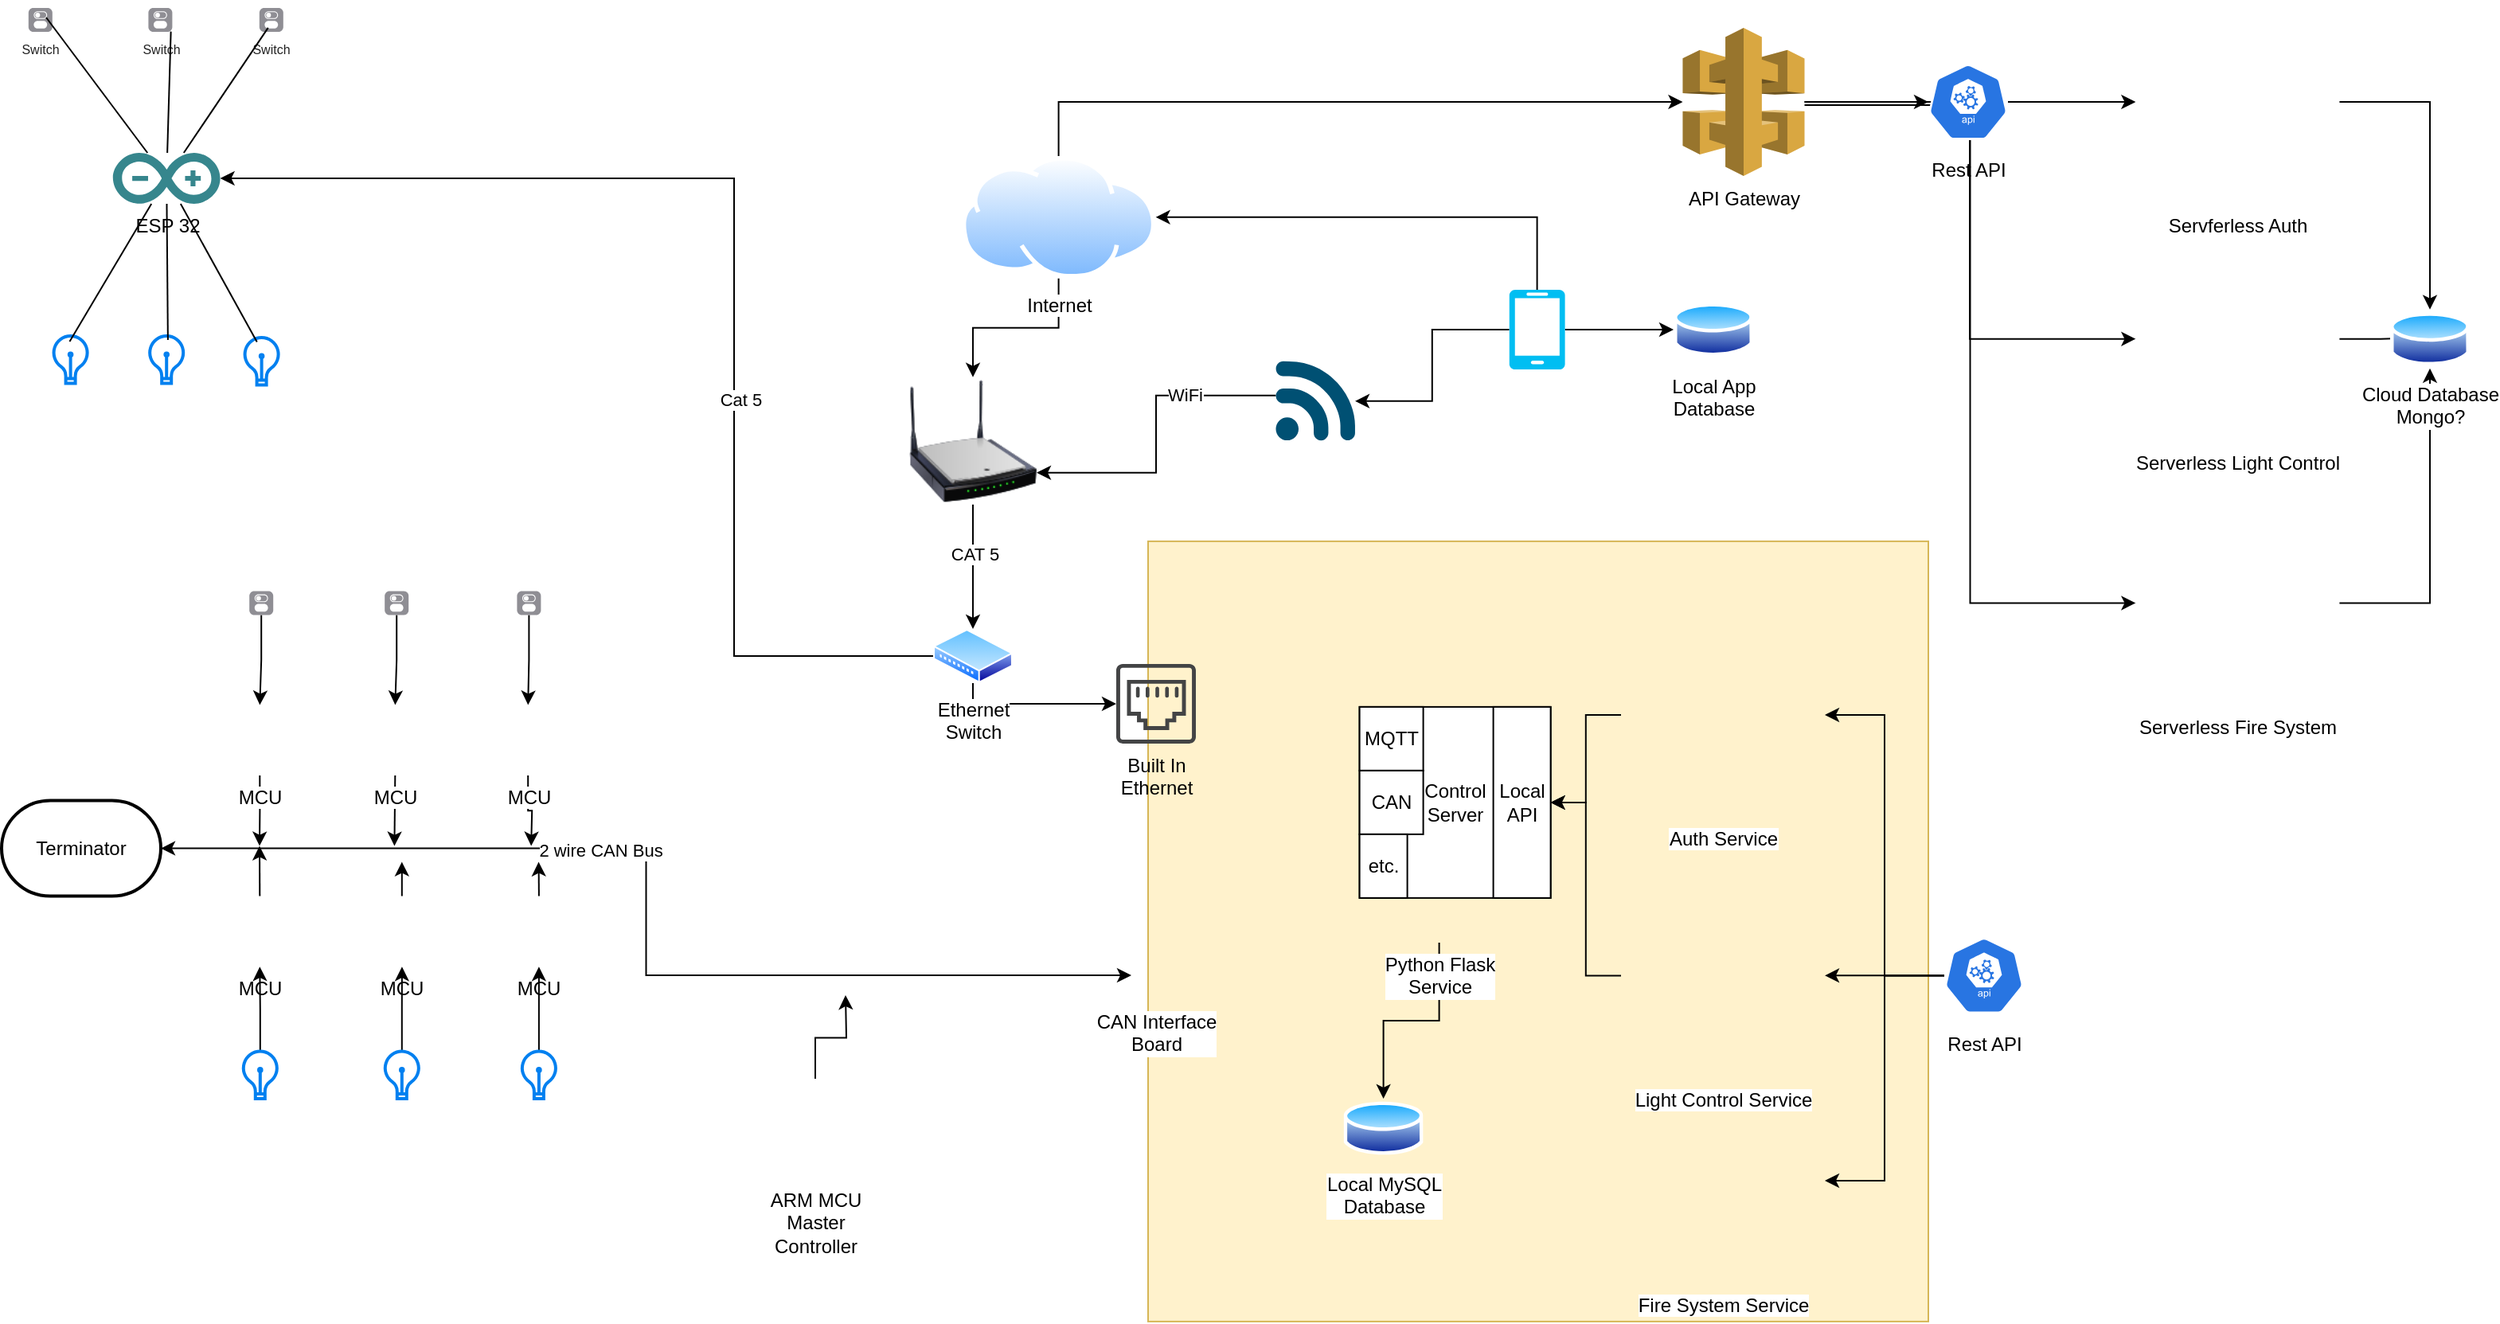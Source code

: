 <mxfile version="14.4.3" type="github">
  <diagram id="dDZ2D7s4tO_t5auYRhyF" name="Page-1">
    <mxGraphModel dx="2547" dy="751" grid="1" gridSize="10" guides="1" tooltips="1" connect="1" arrows="1" fold="1" page="1" pageScale="1" pageWidth="850" pageHeight="1100" math="0" shadow="0">
      <root>
        <mxCell id="0" />
        <mxCell id="1" parent="0" />
        <mxCell id="FkbiFfi5gfxvRpC5khOy-5" value="" style="whiteSpace=wrap;html=1;aspect=fixed;fillColor=#fff2cc;strokeColor=#d6b656;" parent="1" vertex="1">
          <mxGeometry x="-10" y="364.95" width="490" height="490" as="geometry" />
        </mxCell>
        <mxCell id="T8Z3I52FqVb8E1TeL7ku-23" style="edgeStyle=orthogonalEdgeStyle;rounded=0;orthogonalLoop=1;jettySize=auto;html=1;entryX=1;entryY=0.5;entryDx=0;entryDy=0;" edge="1" parent="1" source="FkbiFfi5gfxvRpC5khOy-1" target="P5HOUL5aMeGehKw4Mg6M-7">
          <mxGeometry relative="1" as="geometry" />
        </mxCell>
        <mxCell id="FkbiFfi5gfxvRpC5khOy-1" value="Light Control Service" style="shape=image;html=1;verticalAlign=top;verticalLabelPosition=bottom;labelBackgroundColor=#ffffff;imageAspect=0;aspect=fixed;image=https://cdn2.iconfinder.com/data/icons/amazon-aws-stencils/100/SDKs_copy_nodeJS-128.png;fillColor=#fff2cc;strokeColor=#d6b656;" parent="1" vertex="1">
          <mxGeometry x="287" y="573.65" width="128" height="128" as="geometry" />
        </mxCell>
        <mxCell id="T8Z3I52FqVb8E1TeL7ku-22" style="edgeStyle=orthogonalEdgeStyle;rounded=0;orthogonalLoop=1;jettySize=auto;html=1;entryX=1;entryY=0.5;entryDx=0;entryDy=0;" edge="1" parent="1" source="FkbiFfi5gfxvRpC5khOy-2" target="P5HOUL5aMeGehKw4Mg6M-7">
          <mxGeometry relative="1" as="geometry" />
        </mxCell>
        <mxCell id="FkbiFfi5gfxvRpC5khOy-2" value="Auth Service" style="shape=image;html=1;verticalAlign=top;verticalLabelPosition=bottom;labelBackgroundColor=#ffffff;imageAspect=0;aspect=fixed;image=https://cdn2.iconfinder.com/data/icons/amazon-aws-stencils/100/SDKs_copy_nodeJS-128.png;fillColor=#fff2cc;strokeColor=#d6b656;" parent="1" vertex="1">
          <mxGeometry x="287" y="409.95" width="128" height="128" as="geometry" />
        </mxCell>
        <mxCell id="T8Z3I52FqVb8E1TeL7ku-115" style="edgeStyle=orthogonalEdgeStyle;rounded=0;orthogonalLoop=1;jettySize=auto;html=1;entryX=0.5;entryY=0;entryDx=0;entryDy=0;" edge="1" parent="1" source="FkbiFfi5gfxvRpC5khOy-3" target="T8Z3I52FqVb8E1TeL7ku-25">
          <mxGeometry relative="1" as="geometry" />
        </mxCell>
        <mxCell id="FkbiFfi5gfxvRpC5khOy-3" value="&lt;div&gt;Python Flask&lt;/div&gt;&lt;div&gt;Service&lt;br&gt;&lt;/div&gt;" style="shape=image;html=1;verticalAlign=top;verticalLabelPosition=bottom;labelBackgroundColor=#ffffff;imageAspect=0;aspect=fixed;image=https://cdn4.iconfinder.com/data/icons/essential-app-1/16/science-flask-chemistry-experiment-lab-128.png;fillColor=#fff2cc;strokeColor=#d6b656;" parent="1" vertex="1">
          <mxGeometry x="132.8" y="536.95" width="80" height="80" as="geometry" />
        </mxCell>
        <mxCell id="FkbiFfi5gfxvRpC5khOy-4" value="" style="shape=image;html=1;verticalAlign=top;verticalLabelPosition=bottom;labelBackgroundColor=#ffffff;imageAspect=0;aspect=fixed;image=https://cdn3.iconfinder.com/data/icons/logos-and-brands-adobe/512/272_Raspberry_Pi-128.png;fillColor=#fff2cc;strokeColor=#d6b656;" parent="1" vertex="1">
          <mxGeometry x="30" y="371.95" width="90" height="90" as="geometry" />
        </mxCell>
        <mxCell id="FkbiFfi5gfxvRpC5khOy-9" value="Fire System Service" style="shape=image;html=1;verticalAlign=top;verticalLabelPosition=bottom;labelBackgroundColor=#ffffff;imageAspect=0;aspect=fixed;image=https://cdn2.iconfinder.com/data/icons/amazon-aws-stencils/100/SDKs_copy_nodeJS-128.png;fillColor=#fff2cc;strokeColor=#d6b656;" parent="1" vertex="1">
          <mxGeometry x="287" y="702.5" width="128" height="128" as="geometry" />
        </mxCell>
        <mxCell id="P5HOUL5aMeGehKw4Mg6M-1" value="&lt;div&gt;Control&lt;/div&gt;&lt;div&gt;Server&lt;br&gt;&lt;/div&gt;" style="whiteSpace=wrap;html=1;aspect=fixed;" parent="1" vertex="1">
          <mxGeometry x="122.8" y="468.95" width="120" height="120" as="geometry" />
        </mxCell>
        <mxCell id="P5HOUL5aMeGehKw4Mg6M-3" value="MQTT" style="rounded=0;whiteSpace=wrap;html=1;" parent="1" vertex="1">
          <mxGeometry x="122.8" y="468.95" width="40" height="40" as="geometry" />
        </mxCell>
        <mxCell id="P5HOUL5aMeGehKw4Mg6M-4" value="CAN" style="rounded=0;whiteSpace=wrap;html=1;" parent="1" vertex="1">
          <mxGeometry x="122.8" y="508.95" width="40" height="40" as="geometry" />
        </mxCell>
        <mxCell id="P5HOUL5aMeGehKw4Mg6M-5" value="etc." style="rounded=0;whiteSpace=wrap;html=1;" parent="1" vertex="1">
          <mxGeometry x="122.8" y="548.95" width="30" height="40" as="geometry" />
        </mxCell>
        <mxCell id="P5HOUL5aMeGehKw4Mg6M-7" value="&lt;div&gt;Local&lt;/div&gt;&lt;div&gt;API&lt;/div&gt;" style="rounded=0;whiteSpace=wrap;html=1;" parent="1" vertex="1">
          <mxGeometry x="206.8" y="468.95" width="36" height="120" as="geometry" />
        </mxCell>
        <mxCell id="P5HOUL5aMeGehKw4Mg6M-8" value="&lt;div&gt;Built In &lt;br&gt;&lt;/div&gt;&lt;div&gt;Ethernet&lt;br&gt;&lt;/div&gt;" style="pointerEvents=1;shadow=0;dashed=0;html=1;strokeColor=none;fillColor=#434445;aspect=fixed;labelPosition=center;verticalLabelPosition=bottom;verticalAlign=top;align=center;outlineConnect=0;shape=mxgraph.vvd.ethernet_port;" parent="1" vertex="1">
          <mxGeometry x="-30.0" y="441.95" width="50" height="50" as="geometry" />
        </mxCell>
        <mxCell id="P5HOUL5aMeGehKw4Mg6M-21" style="edgeStyle=orthogonalEdgeStyle;rounded=0;orthogonalLoop=1;jettySize=auto;html=1;startArrow=classic;startFill=1;entryX=1;entryY=0.5;entryDx=0;entryDy=0;entryPerimeter=0;" parent="1" source="P5HOUL5aMeGehKw4Mg6M-9" edge="1" target="T8Z3I52FqVb8E1TeL7ku-37">
          <mxGeometry relative="1" as="geometry">
            <mxPoint x="-410" y="801" as="targetPoint" />
          </mxGeometry>
        </mxCell>
        <mxCell id="P5HOUL5aMeGehKw4Mg6M-33" value="2 wire CAN Bus" style="edgeLabel;html=1;align=center;verticalAlign=middle;resizable=0;points=[];" parent="P5HOUL5aMeGehKw4Mg6M-21" vertex="1" connectable="0">
          <mxGeometry x="0.217" y="1" relative="1" as="geometry">
            <mxPoint x="6" as="offset" />
          </mxGeometry>
        </mxCell>
        <mxCell id="P5HOUL5aMeGehKw4Mg6M-9" value="&lt;div&gt;CAN Interface&lt;/div&gt;&lt;div&gt;Board&lt;br&gt;&lt;/div&gt;" style="shape=image;html=1;verticalAlign=top;verticalLabelPosition=bottom;labelBackgroundColor=#ffffff;imageAspect=0;aspect=fixed;image=https://cdn4.iconfinder.com/data/icons/johaupt_free_icons_01/com_plug01.png" parent="1" vertex="1">
          <mxGeometry x="-20.5" y="621.95" width="31" height="31" as="geometry" />
        </mxCell>
        <mxCell id="P5HOUL5aMeGehKw4Mg6M-13" style="edgeStyle=orthogonalEdgeStyle;rounded=0;orthogonalLoop=1;jettySize=auto;html=1;" parent="1" source="P5HOUL5aMeGehKw4Mg6M-10" target="P5HOUL5aMeGehKw4Mg6M-12" edge="1">
          <mxGeometry relative="1" as="geometry">
            <Array as="points">
              <mxPoint x="-270" y="437" />
              <mxPoint x="-270" y="137" />
            </Array>
          </mxGeometry>
        </mxCell>
        <mxCell id="P5HOUL5aMeGehKw4Mg6M-29" value="Cat 5" style="edgeLabel;html=1;align=center;verticalAlign=middle;resizable=0;points=[];" parent="P5HOUL5aMeGehKw4Mg6M-13" vertex="1" connectable="0">
          <mxGeometry x="-0.235" y="-4" relative="1" as="geometry">
            <mxPoint as="offset" />
          </mxGeometry>
        </mxCell>
        <mxCell id="T8Z3I52FqVb8E1TeL7ku-109" style="edgeStyle=orthogonalEdgeStyle;rounded=0;orthogonalLoop=1;jettySize=auto;html=1;" edge="1" parent="1" source="P5HOUL5aMeGehKw4Mg6M-10" target="P5HOUL5aMeGehKw4Mg6M-8">
          <mxGeometry relative="1" as="geometry">
            <Array as="points">
              <mxPoint x="-120" y="467" />
              <mxPoint x="-5" y="467" />
            </Array>
          </mxGeometry>
        </mxCell>
        <mxCell id="P5HOUL5aMeGehKw4Mg6M-10" value="&lt;div&gt;Ethernet&lt;/div&gt;&lt;div&gt;Switch&lt;br&gt;&lt;/div&gt;" style="aspect=fixed;perimeter=ellipsePerimeter;html=1;align=center;shadow=0;dashed=0;spacingTop=3;image;image=img/lib/active_directory/wiring_hub.svg;" parent="1" vertex="1">
          <mxGeometry x="-145" y="420" width="50" height="34" as="geometry" />
        </mxCell>
        <mxCell id="P5HOUL5aMeGehKw4Mg6M-12" value="ESP 32" style="dashed=0;outlineConnect=0;html=1;align=center;labelPosition=center;verticalLabelPosition=bottom;verticalAlign=top;shape=mxgraph.weblogos.arduino;fillColor=#36868D;strokeColor=none" parent="1" vertex="1">
          <mxGeometry x="-660.1" y="121" width="67.4" height="32" as="geometry" />
        </mxCell>
        <mxCell id="P5HOUL5aMeGehKw4Mg6M-14" value="" style="html=1;verticalLabelPosition=bottom;align=center;labelBackgroundColor=#ffffff;verticalAlign=top;strokeWidth=2;strokeColor=#0080F0;shadow=0;dashed=0;shape=mxgraph.ios7.icons.lightbulb;" parent="1" vertex="1">
          <mxGeometry x="-698.1" y="236" width="22.8" height="29.7" as="geometry" />
        </mxCell>
        <mxCell id="P5HOUL5aMeGehKw4Mg6M-15" value="" style="html=1;verticalLabelPosition=bottom;align=center;labelBackgroundColor=#ffffff;verticalAlign=top;strokeWidth=2;strokeColor=#0080F0;shadow=0;dashed=0;shape=mxgraph.ios7.icons.lightbulb;" parent="1" vertex="1">
          <mxGeometry x="-637.8" y="236" width="22.8" height="29.7" as="geometry" />
        </mxCell>
        <mxCell id="P5HOUL5aMeGehKw4Mg6M-16" value="" style="html=1;verticalLabelPosition=bottom;align=center;labelBackgroundColor=#ffffff;verticalAlign=top;strokeWidth=2;strokeColor=#0080F0;shadow=0;dashed=0;shape=mxgraph.ios7.icons.lightbulb;" parent="1" vertex="1">
          <mxGeometry x="-578.1" y="237" width="22.8" height="29.7" as="geometry" />
        </mxCell>
        <mxCell id="T8Z3I52FqVb8E1TeL7ku-5" style="edgeStyle=orthogonalEdgeStyle;rounded=0;orthogonalLoop=1;jettySize=auto;html=1;entryX=0.5;entryY=0;entryDx=0;entryDy=0;" edge="1" parent="1" source="T8Z3I52FqVb8E1TeL7ku-4" target="P5HOUL5aMeGehKw4Mg6M-10">
          <mxGeometry relative="1" as="geometry" />
        </mxCell>
        <mxCell id="T8Z3I52FqVb8E1TeL7ku-6" value="CAT 5" style="edgeLabel;html=1;align=center;verticalAlign=middle;resizable=0;points=[];" vertex="1" connectable="0" parent="T8Z3I52FqVb8E1TeL7ku-5">
          <mxGeometry x="-0.206" y="1" relative="1" as="geometry">
            <mxPoint as="offset" />
          </mxGeometry>
        </mxCell>
        <mxCell id="T8Z3I52FqVb8E1TeL7ku-4" value="" style="image;html=1;image=img/lib/clip_art/networking/Wireless_Router_N_128x128.png" vertex="1" parent="1">
          <mxGeometry x="-160" y="261.86" width="80" height="80" as="geometry" />
        </mxCell>
        <mxCell id="T8Z3I52FqVb8E1TeL7ku-29" style="edgeStyle=orthogonalEdgeStyle;rounded=0;orthogonalLoop=1;jettySize=auto;html=1;entryX=1;entryY=0.5;entryDx=0;entryDy=0;exitX=0.5;exitY=0;exitDx=0;exitDy=0;exitPerimeter=0;" edge="1" parent="1" source="T8Z3I52FqVb8E1TeL7ku-7" target="T8Z3I52FqVb8E1TeL7ku-8">
          <mxGeometry relative="1" as="geometry" />
        </mxCell>
        <mxCell id="T8Z3I52FqVb8E1TeL7ku-33" style="edgeStyle=orthogonalEdgeStyle;rounded=0;orthogonalLoop=1;jettySize=auto;html=1;exitX=0.5;exitY=0;exitDx=0;exitDy=0;" edge="1" parent="1" source="T8Z3I52FqVb8E1TeL7ku-8" target="T8Z3I52FqVb8E1TeL7ku-15">
          <mxGeometry relative="1" as="geometry" />
        </mxCell>
        <mxCell id="T8Z3I52FqVb8E1TeL7ku-106" style="edgeStyle=orthogonalEdgeStyle;rounded=0;orthogonalLoop=1;jettySize=auto;html=1;exitX=1;exitY=0.5;exitDx=0;exitDy=0;exitPerimeter=0;entryX=0;entryY=0.5;entryDx=0;entryDy=0;" edge="1" parent="1" source="T8Z3I52FqVb8E1TeL7ku-7" target="T8Z3I52FqVb8E1TeL7ku-35">
          <mxGeometry relative="1" as="geometry" />
        </mxCell>
        <mxCell id="T8Z3I52FqVb8E1TeL7ku-107" style="edgeStyle=orthogonalEdgeStyle;rounded=0;orthogonalLoop=1;jettySize=auto;html=1;exitX=0;exitY=0.5;exitDx=0;exitDy=0;exitPerimeter=0;" edge="1" parent="1" source="T8Z3I52FqVb8E1TeL7ku-7" target="T8Z3I52FqVb8E1TeL7ku-80">
          <mxGeometry relative="1" as="geometry" />
        </mxCell>
        <mxCell id="T8Z3I52FqVb8E1TeL7ku-7" value="" style="verticalLabelPosition=bottom;html=1;verticalAlign=top;align=center;strokeColor=none;fillColor=#00BEF2;shape=mxgraph.azure.mobile;pointerEvents=1;" vertex="1" parent="1">
          <mxGeometry x="216.8" y="207" width="35" height="50" as="geometry" />
        </mxCell>
        <mxCell id="T8Z3I52FqVb8E1TeL7ku-9" style="edgeStyle=orthogonalEdgeStyle;rounded=0;orthogonalLoop=1;jettySize=auto;html=1;entryX=0.5;entryY=0;entryDx=0;entryDy=0;" edge="1" parent="1" source="T8Z3I52FqVb8E1TeL7ku-8" target="T8Z3I52FqVb8E1TeL7ku-4">
          <mxGeometry relative="1" as="geometry" />
        </mxCell>
        <mxCell id="T8Z3I52FqVb8E1TeL7ku-8" value="Internet" style="aspect=fixed;perimeter=ellipsePerimeter;html=1;align=center;shadow=0;dashed=0;spacingTop=3;image;image=img/lib/active_directory/internet_cloud.svg;" vertex="1" parent="1">
          <mxGeometry x="-127.2" y="123" width="122" height="76.86" as="geometry" />
        </mxCell>
        <mxCell id="T8Z3I52FqVb8E1TeL7ku-102" style="edgeStyle=orthogonalEdgeStyle;rounded=0;orthogonalLoop=1;jettySize=auto;html=1;entryX=0;entryY=0.5;entryDx=0;entryDy=0;" edge="1" parent="1" source="T8Z3I52FqVb8E1TeL7ku-15" target="T8Z3I52FqVb8E1TeL7ku-18">
          <mxGeometry relative="1" as="geometry" />
        </mxCell>
        <mxCell id="T8Z3I52FqVb8E1TeL7ku-103" style="edgeStyle=orthogonalEdgeStyle;rounded=0;orthogonalLoop=1;jettySize=auto;html=1;entryX=0;entryY=0.5;entryDx=0;entryDy=0;" edge="1" parent="1" source="T8Z3I52FqVb8E1TeL7ku-15" target="T8Z3I52FqVb8E1TeL7ku-17">
          <mxGeometry relative="1" as="geometry">
            <Array as="points">
              <mxPoint x="506" y="91" />
              <mxPoint x="506" y="238" />
            </Array>
          </mxGeometry>
        </mxCell>
        <mxCell id="T8Z3I52FqVb8E1TeL7ku-104" style="edgeStyle=orthogonalEdgeStyle;rounded=0;orthogonalLoop=1;jettySize=auto;html=1;entryX=0;entryY=0.5;entryDx=0;entryDy=0;" edge="1" parent="1" source="T8Z3I52FqVb8E1TeL7ku-116" target="T8Z3I52FqVb8E1TeL7ku-16">
          <mxGeometry relative="1" as="geometry" />
        </mxCell>
        <mxCell id="T8Z3I52FqVb8E1TeL7ku-15" value="API Gateway" style="outlineConnect=0;dashed=0;verticalLabelPosition=bottom;verticalAlign=top;align=center;html=1;shape=mxgraph.aws3.api_gateway;fillColor=#D9A741;gradientColor=none;" vertex="1" parent="1">
          <mxGeometry x="325.75" y="42.5" width="76.5" height="93" as="geometry" />
        </mxCell>
        <mxCell id="T8Z3I52FqVb8E1TeL7ku-112" style="edgeStyle=orthogonalEdgeStyle;rounded=0;orthogonalLoop=1;jettySize=auto;html=1;exitX=1;exitY=0.5;exitDx=0;exitDy=0;entryX=0.5;entryY=0;entryDx=0;entryDy=0;" edge="1" parent="1" source="T8Z3I52FqVb8E1TeL7ku-16" target="T8Z3I52FqVb8E1TeL7ku-34">
          <mxGeometry relative="1" as="geometry" />
        </mxCell>
        <mxCell id="T8Z3I52FqVb8E1TeL7ku-16" value="Servferless Auth" style="shape=image;html=1;verticalAlign=top;verticalLabelPosition=bottom;labelBackgroundColor=#ffffff;imageAspect=0;aspect=fixed;image=https://cdn2.iconfinder.com/data/icons/amazon-aws-stencils/100/SDKs_copy_nodeJS-128.png;fillColor=#fff2cc;strokeColor=#d6b656;" vertex="1" parent="1">
          <mxGeometry x="610.2" y="25" width="128" height="128" as="geometry" />
        </mxCell>
        <mxCell id="T8Z3I52FqVb8E1TeL7ku-114" style="edgeStyle=orthogonalEdgeStyle;rounded=0;orthogonalLoop=1;jettySize=auto;html=1;exitX=1;exitY=0.5;exitDx=0;exitDy=0;" edge="1" parent="1" source="T8Z3I52FqVb8E1TeL7ku-17">
          <mxGeometry relative="1" as="geometry">
            <mxPoint x="790" y="237" as="targetPoint" />
          </mxGeometry>
        </mxCell>
        <mxCell id="T8Z3I52FqVb8E1TeL7ku-17" value="Serverless Light Control" style="shape=image;html=1;verticalAlign=top;verticalLabelPosition=bottom;labelBackgroundColor=#ffffff;imageAspect=0;aspect=fixed;image=https://cdn2.iconfinder.com/data/icons/amazon-aws-stencils/100/SDKs_copy_nodeJS-128.png;fillColor=#fff2cc;strokeColor=#d6b656;" vertex="1" parent="1">
          <mxGeometry x="610.2" y="173.86" width="128" height="128" as="geometry" />
        </mxCell>
        <mxCell id="T8Z3I52FqVb8E1TeL7ku-113" style="edgeStyle=orthogonalEdgeStyle;rounded=0;orthogonalLoop=1;jettySize=auto;html=1;exitX=1;exitY=0.5;exitDx=0;exitDy=0;entryX=0.5;entryY=1;entryDx=0;entryDy=0;" edge="1" parent="1" source="T8Z3I52FqVb8E1TeL7ku-18" target="T8Z3I52FqVb8E1TeL7ku-34">
          <mxGeometry relative="1" as="geometry" />
        </mxCell>
        <mxCell id="T8Z3I52FqVb8E1TeL7ku-18" value="Serverless Fire System" style="shape=image;html=1;verticalAlign=top;verticalLabelPosition=bottom;labelBackgroundColor=#ffffff;imageAspect=0;aspect=fixed;image=https://cdn2.iconfinder.com/data/icons/amazon-aws-stencils/100/SDKs_copy_nodeJS-128.png;fillColor=#fff2cc;strokeColor=#d6b656;" vertex="1" parent="1">
          <mxGeometry x="610.2" y="339.7" width="128" height="128" as="geometry" />
        </mxCell>
        <mxCell id="T8Z3I52FqVb8E1TeL7ku-25" value="&lt;div&gt;Local MySQL&lt;/div&gt;&lt;div&gt;Database&lt;br&gt;&lt;/div&gt;" style="aspect=fixed;perimeter=ellipsePerimeter;html=1;align=center;shadow=0;dashed=0;spacingTop=3;image;image=img/lib/active_directory/database.svg;" vertex="1" parent="1">
          <mxGeometry x="112.8" y="715.0" width="50" height="37" as="geometry" />
        </mxCell>
        <mxCell id="T8Z3I52FqVb8E1TeL7ku-89" style="edgeStyle=orthogonalEdgeStyle;rounded=0;orthogonalLoop=1;jettySize=auto;html=1;" edge="1" parent="1" source="T8Z3I52FqVb8E1TeL7ku-27" target="FkbiFfi5gfxvRpC5khOy-1">
          <mxGeometry relative="1" as="geometry" />
        </mxCell>
        <mxCell id="T8Z3I52FqVb8E1TeL7ku-91" style="edgeStyle=orthogonalEdgeStyle;rounded=0;orthogonalLoop=1;jettySize=auto;html=1;entryX=1;entryY=0.5;entryDx=0;entryDy=0;" edge="1" parent="1" source="T8Z3I52FqVb8E1TeL7ku-27" target="FkbiFfi5gfxvRpC5khOy-9">
          <mxGeometry relative="1" as="geometry" />
        </mxCell>
        <mxCell id="T8Z3I52FqVb8E1TeL7ku-92" style="edgeStyle=orthogonalEdgeStyle;rounded=0;orthogonalLoop=1;jettySize=auto;html=1;entryX=1;entryY=0.5;entryDx=0;entryDy=0;" edge="1" parent="1" source="T8Z3I52FqVb8E1TeL7ku-27" target="FkbiFfi5gfxvRpC5khOy-2">
          <mxGeometry relative="1" as="geometry" />
        </mxCell>
        <mxCell id="T8Z3I52FqVb8E1TeL7ku-27" value="&lt;div&gt;&lt;br&gt;&lt;/div&gt;&lt;div&gt;&lt;br&gt;&lt;/div&gt;&lt;div&gt;&lt;br&gt;&lt;/div&gt;&lt;div&gt;&lt;br&gt;&lt;/div&gt;&lt;div&gt;&lt;br&gt;&lt;/div&gt;&lt;div&gt;&lt;br&gt;&lt;/div&gt;&lt;div&gt;Rest API&lt;br&gt;&lt;/div&gt;" style="html=1;dashed=0;whitespace=wrap;fillColor=#2875E2;strokeColor=#ffffff;points=[[0.005,0.63,0],[0.1,0.2,0],[0.9,0.2,0],[0.5,0,0],[0.995,0.63,0],[0.72,0.99,0],[0.5,1,0],[0.28,0.99,0]];shape=mxgraph.kubernetes.icon;prIcon=api" vertex="1" parent="1">
          <mxGeometry x="490.0" y="613.65" width="50" height="48" as="geometry" />
        </mxCell>
        <mxCell id="T8Z3I52FqVb8E1TeL7ku-34" value="&lt;div&gt;Cloud Database&lt;/div&gt;&lt;div&gt;Mongo?&lt;br&gt;&lt;/div&gt;" style="aspect=fixed;perimeter=ellipsePerimeter;html=1;align=center;shadow=0;dashed=0;spacingTop=3;image;image=img/lib/active_directory/database.svg;" vertex="1" parent="1">
          <mxGeometry x="770" y="219.36" width="50" height="37" as="geometry" />
        </mxCell>
        <mxCell id="T8Z3I52FqVb8E1TeL7ku-35" value="&lt;div&gt;Local App&lt;/div&gt;&lt;div&gt;Database&lt;br&gt;&lt;/div&gt;" style="aspect=fixed;perimeter=ellipsePerimeter;html=1;align=center;shadow=0;dashed=0;spacingTop=3;image;image=img/lib/active_directory/database.svg;" vertex="1" parent="1">
          <mxGeometry x="320" y="213.5" width="50" height="37" as="geometry" />
        </mxCell>
        <mxCell id="T8Z3I52FqVb8E1TeL7ku-37" value="Terminator" style="strokeWidth=2;html=1;shape=mxgraph.flowchart.terminator;whiteSpace=wrap;" vertex="1" parent="1">
          <mxGeometry x="-730" y="527.8" width="100" height="60" as="geometry" />
        </mxCell>
        <mxCell id="T8Z3I52FqVb8E1TeL7ku-39" value="Switch" style="html=1;strokeWidth=1;shadow=0;dashed=0;shape=mxgraph.ios7.misc.switch;fillColor=#8F8E94;strokeColor=none;buttonText=;strokeColor2=#222222;fontColor=#222222;fontSize=8;verticalLabelPosition=bottom;verticalAlign=top;align=center;" vertex="1" parent="1">
          <mxGeometry x="-713.1" y="30" width="15" height="15" as="geometry" />
        </mxCell>
        <mxCell id="T8Z3I52FqVb8E1TeL7ku-40" value="Switch" style="html=1;strokeWidth=1;shadow=0;dashed=0;shape=mxgraph.ios7.misc.switch;fillColor=#8F8E94;strokeColor=none;buttonText=;strokeColor2=#222222;fontColor=#222222;fontSize=8;verticalLabelPosition=bottom;verticalAlign=top;align=center;" vertex="1" parent="1">
          <mxGeometry x="-637.8" y="30" width="15" height="15" as="geometry" />
        </mxCell>
        <mxCell id="T8Z3I52FqVb8E1TeL7ku-41" value="Switch" style="html=1;strokeWidth=1;shadow=0;dashed=0;shape=mxgraph.ios7.misc.switch;fillColor=#8F8E94;strokeColor=none;buttonText=;strokeColor2=#222222;fontColor=#222222;fontSize=8;verticalLabelPosition=bottom;verticalAlign=top;align=center;" vertex="1" parent="1">
          <mxGeometry x="-568.1" y="30" width="15" height="15" as="geometry" />
        </mxCell>
        <mxCell id="T8Z3I52FqVb8E1TeL7ku-44" value="" style="endArrow=none;html=1;exitX=0.475;exitY=0.119;exitDx=0;exitDy=0;exitPerimeter=0;" edge="1" parent="1" source="P5HOUL5aMeGehKw4Mg6M-14" target="P5HOUL5aMeGehKw4Mg6M-12">
          <mxGeometry width="50" height="50" relative="1" as="geometry">
            <mxPoint x="-448.1" y="338" as="sourcePoint" />
            <mxPoint x="-398.1" y="288" as="targetPoint" />
          </mxGeometry>
        </mxCell>
        <mxCell id="T8Z3I52FqVb8E1TeL7ku-45" value="" style="endArrow=none;html=1;exitX=0.537;exitY=0.085;exitDx=0;exitDy=0;exitPerimeter=0;" edge="1" parent="1" source="P5HOUL5aMeGehKw4Mg6M-15" target="P5HOUL5aMeGehKw4Mg6M-12">
          <mxGeometry width="50" height="50" relative="1" as="geometry">
            <mxPoint x="-638.1" y="268" as="sourcePoint" />
            <mxPoint x="-398.1" y="288" as="targetPoint" />
          </mxGeometry>
        </mxCell>
        <mxCell id="T8Z3I52FqVb8E1TeL7ku-46" value="" style="endArrow=none;html=1;exitX=0.372;exitY=0.093;exitDx=0;exitDy=0;exitPerimeter=0;" edge="1" parent="1" source="P5HOUL5aMeGehKw4Mg6M-16" target="P5HOUL5aMeGehKw4Mg6M-12">
          <mxGeometry width="50" height="50" relative="1" as="geometry">
            <mxPoint x="-448.1" y="338" as="sourcePoint" />
            <mxPoint x="-398.1" y="288" as="targetPoint" />
          </mxGeometry>
        </mxCell>
        <mxCell id="T8Z3I52FqVb8E1TeL7ku-47" value="" style="endArrow=none;html=1;entryX=0.365;entryY=0.831;entryDx=0;entryDy=0;entryPerimeter=0;" edge="1" parent="1" source="P5HOUL5aMeGehKw4Mg6M-12" target="T8Z3I52FqVb8E1TeL7ku-41">
          <mxGeometry width="50" height="50" relative="1" as="geometry">
            <mxPoint x="-448.1" y="338" as="sourcePoint" />
            <mxPoint x="-398.1" y="288" as="targetPoint" />
          </mxGeometry>
        </mxCell>
        <mxCell id="T8Z3I52FqVb8E1TeL7ku-48" value="" style="endArrow=none;html=1;entryX=0.941;entryY=0.988;entryDx=0;entryDy=0;entryPerimeter=0;" edge="1" parent="1" source="P5HOUL5aMeGehKw4Mg6M-12" target="T8Z3I52FqVb8E1TeL7ku-40">
          <mxGeometry width="50" height="50" relative="1" as="geometry">
            <mxPoint x="-448.1" y="338" as="sourcePoint" />
            <mxPoint x="-398.1" y="288" as="targetPoint" />
          </mxGeometry>
        </mxCell>
        <mxCell id="T8Z3I52FqVb8E1TeL7ku-49" value="" style="endArrow=none;html=1;entryX=0.741;entryY=0.4;entryDx=0;entryDy=0;entryPerimeter=0;" edge="1" parent="1" source="P5HOUL5aMeGehKw4Mg6M-12" target="T8Z3I52FqVb8E1TeL7ku-39">
          <mxGeometry width="50" height="50" relative="1" as="geometry">
            <mxPoint x="-638.1" y="108" as="sourcePoint" />
            <mxPoint x="-398.1" y="288" as="targetPoint" />
          </mxGeometry>
        </mxCell>
        <mxCell id="T8Z3I52FqVb8E1TeL7ku-70" style="edgeStyle=orthogonalEdgeStyle;rounded=0;orthogonalLoop=1;jettySize=auto;html=1;exitX=0.5;exitY=0;exitDx=0;exitDy=0;" edge="1" parent="1" source="T8Z3I52FqVb8E1TeL7ku-50">
          <mxGeometry relative="1" as="geometry">
            <mxPoint x="-568" y="556.3" as="targetPoint" />
          </mxGeometry>
        </mxCell>
        <mxCell id="T8Z3I52FqVb8E1TeL7ku-50" value="MCU" style="shape=image;html=1;verticalAlign=top;verticalLabelPosition=bottom;labelBackgroundColor=#ffffff;imageAspect=0;aspect=fixed;image=https://cdn2.iconfinder.com/data/icons/iconslandhardware/PNG/128x128/HardwareChip.png" vertex="1" parent="1">
          <mxGeometry x="-590" y="587.8" width="44.3" height="44.3" as="geometry" />
        </mxCell>
        <mxCell id="T8Z3I52FqVb8E1TeL7ku-71" style="edgeStyle=orthogonalEdgeStyle;rounded=0;orthogonalLoop=1;jettySize=auto;html=1;exitX=0.5;exitY=0;exitDx=0;exitDy=0;" edge="1" parent="1" source="T8Z3I52FqVb8E1TeL7ku-52">
          <mxGeometry relative="1" as="geometry">
            <mxPoint x="-478.588" y="566.3" as="targetPoint" />
          </mxGeometry>
        </mxCell>
        <mxCell id="T8Z3I52FqVb8E1TeL7ku-52" value="MCU" style="shape=image;html=1;verticalAlign=top;verticalLabelPosition=bottom;labelBackgroundColor=#ffffff;imageAspect=0;aspect=fixed;image=https://cdn2.iconfinder.com/data/icons/iconslandhardware/PNG/128x128/HardwareChip.png" vertex="1" parent="1">
          <mxGeometry x="-500.75" y="587.8" width="44.3" height="44.3" as="geometry" />
        </mxCell>
        <mxCell id="T8Z3I52FqVb8E1TeL7ku-73" style="edgeStyle=orthogonalEdgeStyle;rounded=0;orthogonalLoop=1;jettySize=auto;html=1;exitX=0.5;exitY=0;exitDx=0;exitDy=0;" edge="1" parent="1" source="T8Z3I52FqVb8E1TeL7ku-53">
          <mxGeometry relative="1" as="geometry">
            <mxPoint x="-392.706" y="566.3" as="targetPoint" />
          </mxGeometry>
        </mxCell>
        <mxCell id="T8Z3I52FqVb8E1TeL7ku-53" value="MCU" style="shape=image;html=1;verticalAlign=top;verticalLabelPosition=bottom;labelBackgroundColor=#ffffff;imageAspect=0;aspect=fixed;image=https://cdn2.iconfinder.com/data/icons/iconslandhardware/PNG/128x128/HardwareChip.png" vertex="1" parent="1">
          <mxGeometry x="-414.7" y="587.8" width="44.3" height="44.3" as="geometry" />
        </mxCell>
        <mxCell id="T8Z3I52FqVb8E1TeL7ku-77" style="edgeStyle=orthogonalEdgeStyle;rounded=0;orthogonalLoop=1;jettySize=auto;html=1;exitX=0.5;exitY=1;exitDx=0;exitDy=0;" edge="1" parent="1" source="T8Z3I52FqVb8E1TeL7ku-54">
          <mxGeometry relative="1" as="geometry">
            <mxPoint x="-568" y="556.3" as="targetPoint" />
          </mxGeometry>
        </mxCell>
        <mxCell id="T8Z3I52FqVb8E1TeL7ku-54" value="MCU" style="shape=image;html=1;verticalAlign=top;verticalLabelPosition=bottom;labelBackgroundColor=#ffffff;imageAspect=0;aspect=fixed;image=https://cdn2.iconfinder.com/data/icons/iconslandhardware/PNG/128x128/HardwareChip.png" vertex="1" parent="1">
          <mxGeometry x="-590" y="467.7" width="44.3" height="44.3" as="geometry" />
        </mxCell>
        <mxCell id="T8Z3I52FqVb8E1TeL7ku-76" style="edgeStyle=orthogonalEdgeStyle;rounded=0;orthogonalLoop=1;jettySize=auto;html=1;exitX=0.5;exitY=1;exitDx=0;exitDy=0;" edge="1" parent="1" source="T8Z3I52FqVb8E1TeL7ku-55">
          <mxGeometry relative="1" as="geometry">
            <mxPoint x="-483.294" y="556.3" as="targetPoint" />
          </mxGeometry>
        </mxCell>
        <mxCell id="T8Z3I52FqVb8E1TeL7ku-55" value="MCU" style="shape=image;html=1;verticalAlign=top;verticalLabelPosition=bottom;labelBackgroundColor=#ffffff;imageAspect=0;aspect=fixed;image=https://cdn2.iconfinder.com/data/icons/iconslandhardware/PNG/128x128/HardwareChip.png" vertex="1" parent="1">
          <mxGeometry x="-505" y="467.7" width="44.3" height="44.3" as="geometry" />
        </mxCell>
        <mxCell id="T8Z3I52FqVb8E1TeL7ku-75" style="edgeStyle=orthogonalEdgeStyle;rounded=0;orthogonalLoop=1;jettySize=auto;html=1;exitX=0.5;exitY=1;exitDx=0;exitDy=0;" edge="1" parent="1" source="T8Z3I52FqVb8E1TeL7ku-56">
          <mxGeometry relative="1" as="geometry">
            <mxPoint x="-397.412" y="556.3" as="targetPoint" />
          </mxGeometry>
        </mxCell>
        <mxCell id="T8Z3I52FqVb8E1TeL7ku-56" value="MCU" style="shape=image;html=1;verticalAlign=top;verticalLabelPosition=bottom;labelBackgroundColor=#ffffff;imageAspect=0;aspect=fixed;image=https://cdn2.iconfinder.com/data/icons/iconslandhardware/PNG/128x128/HardwareChip.png" vertex="1" parent="1">
          <mxGeometry x="-421.55" y="467.7" width="44.3" height="44.3" as="geometry" />
        </mxCell>
        <mxCell id="T8Z3I52FqVb8E1TeL7ku-79" style="edgeStyle=orthogonalEdgeStyle;rounded=0;orthogonalLoop=1;jettySize=auto;html=1;" edge="1" parent="1" source="T8Z3I52FqVb8E1TeL7ku-57">
          <mxGeometry relative="1" as="geometry">
            <mxPoint x="-200" y="650" as="targetPoint" />
          </mxGeometry>
        </mxCell>
        <mxCell id="T8Z3I52FqVb8E1TeL7ku-57" value="&lt;div&gt;ARM MCU&lt;/div&gt;&lt;div&gt;Master&lt;/div&gt;&lt;div&gt;Controller&lt;br&gt;&lt;/div&gt;" style="shape=image;html=1;verticalAlign=top;verticalLabelPosition=bottom;labelBackgroundColor=#ffffff;imageAspect=0;aspect=fixed;image=https://cdn0.iconfinder.com/data/icons/thin-line-icons-for-seo-and-development-1/64/Programming_Development_hardware-128.png" vertex="1" parent="1">
          <mxGeometry x="-250" y="702.5" width="62" height="62" as="geometry" />
        </mxCell>
        <mxCell id="T8Z3I52FqVb8E1TeL7ku-67" style="edgeStyle=orthogonalEdgeStyle;rounded=0;orthogonalLoop=1;jettySize=auto;html=1;entryX=0.5;entryY=1;entryDx=0;entryDy=0;" edge="1" parent="1" source="T8Z3I52FqVb8E1TeL7ku-58" target="T8Z3I52FqVb8E1TeL7ku-50">
          <mxGeometry relative="1" as="geometry" />
        </mxCell>
        <mxCell id="T8Z3I52FqVb8E1TeL7ku-58" value="" style="html=1;verticalLabelPosition=bottom;align=center;labelBackgroundColor=#ffffff;verticalAlign=top;strokeWidth=2;strokeColor=#0080F0;shadow=0;dashed=0;shape=mxgraph.ios7.icons.lightbulb;" vertex="1" parent="1">
          <mxGeometry x="-579" y="685.3" width="22.8" height="29.7" as="geometry" />
        </mxCell>
        <mxCell id="T8Z3I52FqVb8E1TeL7ku-68" style="edgeStyle=orthogonalEdgeStyle;rounded=0;orthogonalLoop=1;jettySize=auto;html=1;" edge="1" parent="1" source="T8Z3I52FqVb8E1TeL7ku-59" target="T8Z3I52FqVb8E1TeL7ku-52">
          <mxGeometry relative="1" as="geometry" />
        </mxCell>
        <mxCell id="T8Z3I52FqVb8E1TeL7ku-59" value="" style="html=1;verticalLabelPosition=bottom;align=center;labelBackgroundColor=#ffffff;verticalAlign=top;strokeWidth=2;strokeColor=#0080F0;shadow=0;dashed=0;shape=mxgraph.ios7.icons.lightbulb;" vertex="1" parent="1">
          <mxGeometry x="-490" y="685.3" width="22.8" height="29.7" as="geometry" />
        </mxCell>
        <mxCell id="T8Z3I52FqVb8E1TeL7ku-69" style="edgeStyle=orthogonalEdgeStyle;rounded=0;orthogonalLoop=1;jettySize=auto;html=1;entryX=0.5;entryY=1;entryDx=0;entryDy=0;" edge="1" parent="1" source="T8Z3I52FqVb8E1TeL7ku-60" target="T8Z3I52FqVb8E1TeL7ku-53">
          <mxGeometry relative="1" as="geometry" />
        </mxCell>
        <mxCell id="T8Z3I52FqVb8E1TeL7ku-60" value="" style="html=1;verticalLabelPosition=bottom;align=center;labelBackgroundColor=#ffffff;verticalAlign=top;strokeWidth=2;strokeColor=#0080F0;shadow=0;dashed=0;shape=mxgraph.ios7.icons.lightbulb;" vertex="1" parent="1">
          <mxGeometry x="-403.95" y="685.3" width="22.8" height="29.7" as="geometry" />
        </mxCell>
        <mxCell id="T8Z3I52FqVb8E1TeL7ku-64" style="edgeStyle=orthogonalEdgeStyle;rounded=0;orthogonalLoop=1;jettySize=auto;html=1;entryX=0.5;entryY=0;entryDx=0;entryDy=0;" edge="1" parent="1" source="T8Z3I52FqVb8E1TeL7ku-61" target="T8Z3I52FqVb8E1TeL7ku-54">
          <mxGeometry relative="1" as="geometry" />
        </mxCell>
        <mxCell id="T8Z3I52FqVb8E1TeL7ku-61" value="" style="html=1;strokeWidth=1;shadow=0;dashed=0;shape=mxgraph.ios7.misc.switch;fillColor=#8F8E94;strokeColor=none;buttonText=;strokeColor2=#222222;fontColor=#222222;fontSize=8;verticalLabelPosition=bottom;verticalAlign=top;align=center;" vertex="1" parent="1">
          <mxGeometry x="-574.4" y="396.2" width="15" height="15" as="geometry" />
        </mxCell>
        <mxCell id="T8Z3I52FqVb8E1TeL7ku-65" style="edgeStyle=orthogonalEdgeStyle;rounded=0;orthogonalLoop=1;jettySize=auto;html=1;" edge="1" parent="1" source="T8Z3I52FqVb8E1TeL7ku-62" target="T8Z3I52FqVb8E1TeL7ku-55">
          <mxGeometry relative="1" as="geometry" />
        </mxCell>
        <mxCell id="T8Z3I52FqVb8E1TeL7ku-62" value="" style="html=1;strokeWidth=1;shadow=0;dashed=0;shape=mxgraph.ios7.misc.switch;fillColor=#8F8E94;strokeColor=none;buttonText=;strokeColor2=#222222;fontColor=#222222;fontSize=8;verticalLabelPosition=bottom;verticalAlign=top;align=center;" vertex="1" parent="1">
          <mxGeometry x="-489.4" y="396.2" width="15" height="15" as="geometry" />
        </mxCell>
        <mxCell id="T8Z3I52FqVb8E1TeL7ku-66" style="edgeStyle=orthogonalEdgeStyle;rounded=0;orthogonalLoop=1;jettySize=auto;html=1;entryX=0.5;entryY=0;entryDx=0;entryDy=0;" edge="1" parent="1" source="T8Z3I52FqVb8E1TeL7ku-63" target="T8Z3I52FqVb8E1TeL7ku-56">
          <mxGeometry relative="1" as="geometry" />
        </mxCell>
        <mxCell id="T8Z3I52FqVb8E1TeL7ku-63" value="" style="html=1;strokeWidth=1;shadow=0;dashed=0;shape=mxgraph.ios7.misc.switch;fillColor=#8F8E94;strokeColor=none;buttonText=;strokeColor2=#222222;fontColor=#222222;fontSize=8;verticalLabelPosition=bottom;verticalAlign=top;align=center;" vertex="1" parent="1">
          <mxGeometry x="-406.3" y="396.2" width="15" height="15" as="geometry" />
        </mxCell>
        <mxCell id="T8Z3I52FqVb8E1TeL7ku-108" style="edgeStyle=orthogonalEdgeStyle;rounded=0;orthogonalLoop=1;jettySize=auto;html=1;exitX=0.005;exitY=0.43;exitDx=0;exitDy=0;exitPerimeter=0;entryX=1;entryY=0.75;entryDx=0;entryDy=0;" edge="1" parent="1" source="T8Z3I52FqVb8E1TeL7ku-80" target="T8Z3I52FqVb8E1TeL7ku-4">
          <mxGeometry relative="1" as="geometry" />
        </mxCell>
        <mxCell id="T8Z3I52FqVb8E1TeL7ku-119" value="WiFi" style="edgeLabel;html=1;align=center;verticalAlign=middle;resizable=0;points=[];" vertex="1" connectable="0" parent="T8Z3I52FqVb8E1TeL7ku-108">
          <mxGeometry x="-0.432" y="-1" relative="1" as="geometry">
            <mxPoint x="-1" as="offset" />
          </mxGeometry>
        </mxCell>
        <mxCell id="T8Z3I52FqVb8E1TeL7ku-80" value="" style="points=[[0.005,0.09,0],[0.08,0,0],[0.76,0.25,0],[1,0.92,0],[0.91,0.995,0],[0.57,0.995,0],[0.045,0.955,0],[0.005,0.43,0]];verticalLabelPosition=bottom;html=1;verticalAlign=top;aspect=fixed;align=center;pointerEvents=1;shape=mxgraph.cisco19.3g_4g_indicator;fillColor=#005073;strokeColor=none;" vertex="1" parent="1">
          <mxGeometry x="70.0" y="251.86" width="50" height="50" as="geometry" />
        </mxCell>
        <mxCell id="T8Z3I52FqVb8E1TeL7ku-116" value="&lt;div&gt;&lt;br&gt;&lt;/div&gt;&lt;div&gt;&lt;br&gt;&lt;/div&gt;&lt;div&gt;&lt;br&gt;&lt;/div&gt;&lt;div&gt;&lt;br&gt;&lt;/div&gt;&lt;div&gt;&lt;br&gt;&lt;/div&gt;&lt;div&gt;&lt;br&gt;&lt;/div&gt;&lt;div&gt;Rest API&lt;br&gt;&lt;/div&gt;" style="html=1;dashed=0;whitespace=wrap;fillColor=#2875E2;strokeColor=#ffffff;points=[[0.005,0.63,0],[0.1,0.2,0],[0.9,0.2,0],[0.5,0,0],[0.995,0.63,0],[0.72,0.99,0],[0.5,1,0],[0.28,0.99,0]];shape=mxgraph.kubernetes.icon;prIcon=api" vertex="1" parent="1">
          <mxGeometry x="480.0" y="65" width="50" height="48" as="geometry" />
        </mxCell>
        <mxCell id="T8Z3I52FqVb8E1TeL7ku-117" style="edgeStyle=orthogonalEdgeStyle;rounded=0;orthogonalLoop=1;jettySize=auto;html=1;entryX=0;entryY=0.5;entryDx=0;entryDy=0;" edge="1" parent="1" source="T8Z3I52FqVb8E1TeL7ku-15" target="T8Z3I52FqVb8E1TeL7ku-116">
          <mxGeometry relative="1" as="geometry">
            <mxPoint x="402.25" y="89" as="sourcePoint" />
            <mxPoint x="610.2" y="89" as="targetPoint" />
          </mxGeometry>
        </mxCell>
      </root>
    </mxGraphModel>
  </diagram>
</mxfile>
